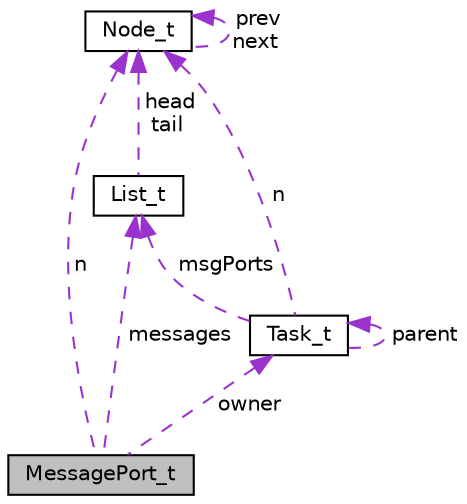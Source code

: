 digraph "MessagePort_t"
{
  edge [fontname="Helvetica",fontsize="10",labelfontname="Helvetica",labelfontsize="10"];
  node [fontname="Helvetica",fontsize="10",shape=record];
  Node1 [label="MessagePort_t",height=0.2,width=0.4,color="black", fillcolor="grey75", style="filled", fontcolor="black"];
  Node2 -> Node1 [dir="back",color="darkorchid3",fontsize="10",style="dashed",label=" messages" ,fontname="Helvetica"];
  Node2 [label="List_t",height=0.2,width=0.4,color="black", fillcolor="white", style="filled",URL="$structList__t.html",tooltip="A doubly linked list. "];
  Node3 -> Node2 [dir="back",color="darkorchid3",fontsize="10",style="dashed",label=" head\ntail" ,fontname="Helvetica"];
  Node3 [label="Node_t",height=0.2,width=0.4,color="black", fillcolor="white", style="filled",URL="$structNode__t.html",tooltip="A node in a doubly linked list. "];
  Node3 -> Node3 [dir="back",color="darkorchid3",fontsize="10",style="dashed",label=" prev\nnext" ,fontname="Helvetica"];
  Node3 -> Node1 [dir="back",color="darkorchid3",fontsize="10",style="dashed",label=" n" ,fontname="Helvetica"];
  Node4 -> Node1 [dir="back",color="darkorchid3",fontsize="10",style="dashed",label=" owner" ,fontname="Helvetica"];
  Node4 [label="Task_t",height=0.2,width=0.4,color="black", fillcolor="white", style="filled",URL="$structTask__t.html"];
  Node2 -> Node4 [dir="back",color="darkorchid3",fontsize="10",style="dashed",label=" msgPorts" ,fontname="Helvetica"];
  Node3 -> Node4 [dir="back",color="darkorchid3",fontsize="10",style="dashed",label=" n" ,fontname="Helvetica"];
  Node4 -> Node4 [dir="back",color="darkorchid3",fontsize="10",style="dashed",label=" parent" ,fontname="Helvetica"];
}
